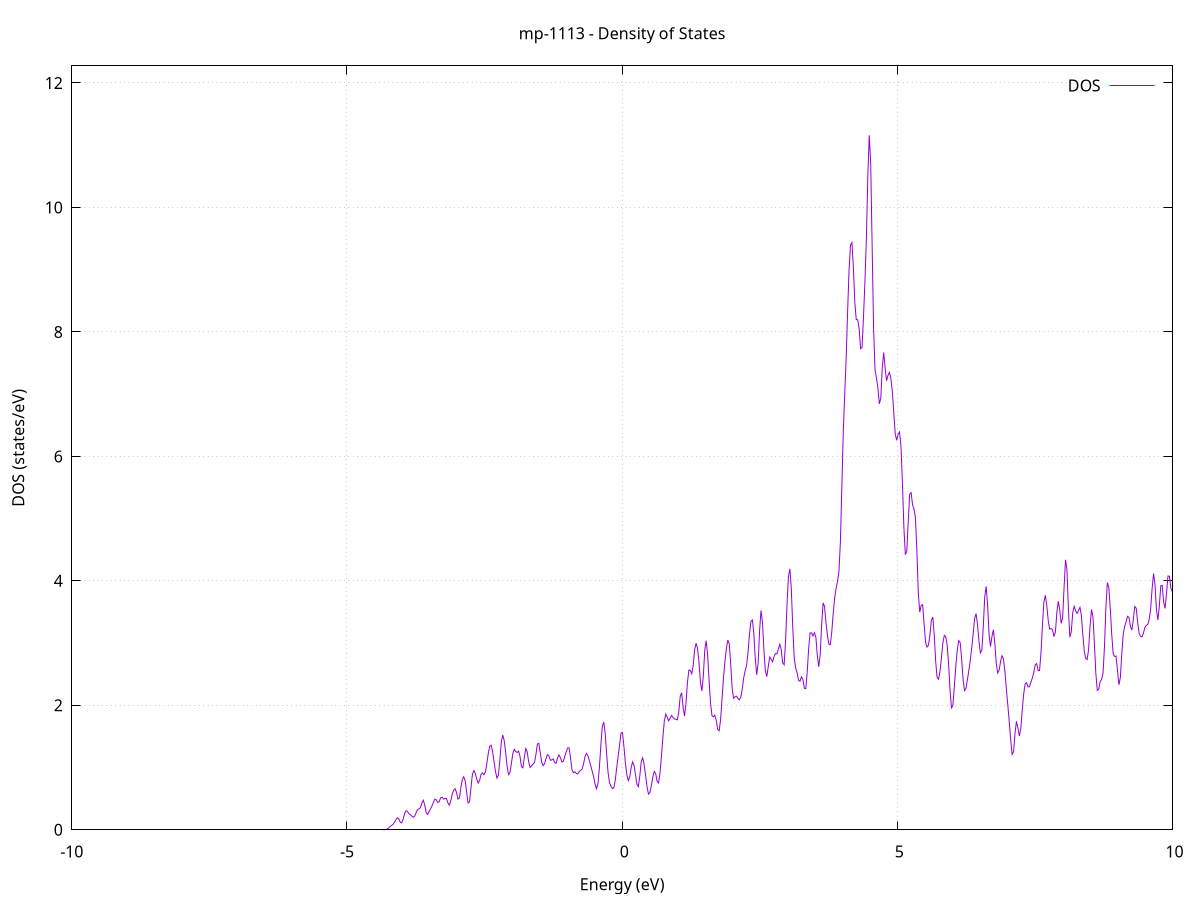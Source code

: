 set title 'mp-1113 - Density of States'
set xlabel 'Energy (eV)'
set ylabel 'DOS (states/eV)'
set grid
set xrange [-10:10]
set yrange [0:12.275]
set xzeroaxis lt -1
set terminal png size 800,600
set output 'mp-1113_dos_gnuplot.png'
plot '-' using 1:2 with lines title 'DOS'
-33.399300 0.000000
-33.373000 0.000000
-33.346800 0.000000
-33.320600 0.000000
-33.294400 0.000000
-33.268200 0.000000
-33.241900 0.000000
-33.215700 0.000000
-33.189500 0.000000
-33.163300 0.000000
-33.137000 0.000000
-33.110800 0.000000
-33.084600 0.000000
-33.058400 0.000000
-33.032200 0.000000
-33.005900 0.000000
-32.979700 0.000000
-32.953500 0.000000
-32.927300 0.000000
-32.901100 0.000000
-32.874800 0.000000
-32.848600 0.000000
-32.822400 0.000000
-32.796200 0.000000
-32.770000 0.000000
-32.743700 0.000000
-32.717500 0.000000
-32.691300 0.000000
-32.665100 0.000000
-32.638800 0.000000
-32.612600 0.000000
-32.586400 0.000000
-32.560200 0.000000
-32.534000 0.000000
-32.507700 0.000000
-32.481500 0.000000
-32.455300 0.000000
-32.429100 0.000000
-32.402900 0.000000
-32.376600 0.000000
-32.350400 0.000000
-32.324200 0.000000
-32.298000 0.000000
-32.271800 0.000000
-32.245500 0.000000
-32.219300 0.000000
-32.193100 0.000000
-32.166900 0.000000
-32.140600 0.000000
-32.114400 0.000000
-32.088200 0.000000
-32.062000 0.000000
-32.035800 0.000000
-32.009500 0.000000
-31.983300 0.000000
-31.957100 0.000000
-31.930900 0.000000
-31.904700 0.000000
-31.878400 0.000000
-31.852200 0.000000
-31.826000 0.000000
-31.799800 0.000000
-31.773600 0.000000
-31.747300 0.000000
-31.721100 0.000000
-31.694900 0.000000
-31.668700 0.000000
-31.642400 0.000000
-31.616200 0.000000
-31.590000 0.000000
-31.563800 0.000000
-31.537600 0.000000
-31.511300 0.000000
-31.485100 0.000000
-31.458900 0.000000
-31.432700 0.000000
-31.406500 0.000000
-31.380200 0.000000
-31.354000 0.000000
-31.327800 0.000000
-31.301600 0.000000
-31.275400 0.000000
-31.249100 0.000000
-31.222900 0.000000
-31.196700 0.000000
-31.170500 0.000000
-31.144200 0.000000
-31.118000 0.000600
-31.091800 0.006200
-31.065600 0.040000
-31.039400 0.170800
-31.013100 0.513500
-30.986900 1.217500
-30.960700 2.577800
-30.934500 5.053200
-30.908300 8.769700
-30.882000 13.181100
-30.855800 17.505000
-30.829600 21.021300
-30.803400 23.408800
-30.777200 25.259100
-30.750900 26.777900
-30.724700 26.588000
-30.698500 23.951700
-30.672300 20.569100
-30.646000 18.684600
-30.619800 18.881700
-30.593600 20.187100
-30.567400 21.562900
-30.541200 22.678900
-30.514900 23.463600
-30.488700 23.920300
-30.462500 24.186700
-30.436300 24.159400
-30.410100 23.836100
-30.383800 23.826400
-30.357600 24.513500
-30.331400 25.370400
-30.305200 25.852600
-30.279000 26.062800
-30.252700 25.552000
-30.226500 23.233700
-30.200300 19.483600
-30.174100 16.436100
-30.147800 15.724900
-30.121600 16.866800
-30.095400 18.102800
-30.069200 18.123100
-30.043000 16.566000
-30.016700 13.916000
-29.990500 12.199900
-29.964300 14.748700
-29.938100 23.196000
-29.911900 33.471100
-29.885600 36.385900
-29.859400 27.573600
-29.833200 14.045800
-29.807000 4.702800
-29.780800 1.016300
-29.754500 0.139400
-29.728300 0.011900
-29.702100 0.000600
-29.675900 0.000000
-29.649600 0.000000
-29.623400 0.000000
-29.597200 0.000000
-29.571000 0.000000
-29.544800 0.000000
-29.518500 0.000000
-29.492300 0.000000
-29.466100 0.000000
-29.439900 0.000000
-29.413700 0.000000
-29.387400 0.000000
-29.361200 0.000000
-29.335000 0.000000
-29.308800 0.000000
-29.282600 0.000000
-29.256300 0.000000
-29.230100 0.000000
-29.203900 0.000000
-29.177700 0.000000
-29.151400 0.000000
-29.125200 0.000000
-29.099000 0.000000
-29.072800 0.000000
-29.046600 0.000000
-29.020300 0.000000
-28.994100 0.000000
-28.967900 0.000000
-28.941700 0.000000
-28.915500 0.000000
-28.889200 0.000000
-28.863000 0.000000
-28.836800 0.000000
-28.810600 0.000000
-28.784400 0.000000
-28.758100 0.000000
-28.731900 0.000000
-28.705700 0.000000
-28.679500 0.000000
-28.653200 0.000000
-28.627000 0.000000
-28.600800 0.000000
-28.574600 0.000000
-28.548400 0.000000
-28.522100 0.000000
-28.495900 0.000000
-28.469700 0.000000
-28.443500 0.000000
-28.417300 0.000000
-28.391000 0.000000
-28.364800 0.000000
-28.338600 0.000000
-28.312400 0.000000
-28.286200 0.000000
-28.259900 0.000000
-28.233700 0.000000
-28.207500 0.000000
-28.181300 0.000000
-28.155000 0.000000
-28.128800 0.000000
-28.102600 0.000000
-28.076400 0.000000
-28.050200 0.000000
-28.023900 0.000000
-27.997700 0.000000
-27.971500 0.000000
-27.945300 0.000000
-27.919100 0.000000
-27.892800 0.000000
-27.866600 0.000000
-27.840400 0.000000
-27.814200 0.000000
-27.788000 0.000000
-27.761700 0.000000
-27.735500 0.000000
-27.709300 0.000000
-27.683100 0.000000
-27.656800 0.000000
-27.630600 0.000000
-27.604400 0.000000
-27.578200 0.000000
-27.552000 0.000000
-27.525700 0.000000
-27.499500 0.000000
-27.473300 0.000000
-27.447100 0.000000
-27.420900 0.000000
-27.394600 0.000000
-27.368400 0.000000
-27.342200 0.000000
-27.316000 0.000000
-27.289800 0.000000
-27.263500 0.000000
-27.237300 0.000000
-27.211100 0.000000
-27.184900 0.000000
-27.158600 0.000000
-27.132400 0.000000
-27.106200 0.000000
-27.080000 0.000000
-27.053800 0.000000
-27.027500 0.000000
-27.001300 0.000000
-26.975100 0.000000
-26.948900 0.000000
-26.922700 0.000000
-26.896400 0.000000
-26.870200 0.000000
-26.844000 0.000000
-26.817800 0.000000
-26.791600 0.000000
-26.765300 0.000000
-26.739100 0.000000
-26.712900 0.000000
-26.686700 0.000000
-26.660400 0.000000
-26.634200 0.000000
-26.608000 0.000000
-26.581800 0.000000
-26.555600 0.000000
-26.529300 0.000000
-26.503100 0.000000
-26.476900 0.000000
-26.450700 0.000000
-26.424500 0.000000
-26.398200 0.000000
-26.372000 0.000000
-26.345800 0.000000
-26.319600 0.000000
-26.293400 0.000000
-26.267100 0.000000
-26.240900 0.000000
-26.214700 0.000000
-26.188500 0.000000
-26.162200 0.000000
-26.136000 0.000000
-26.109800 0.000000
-26.083600 0.000000
-26.057400 0.000000
-26.031100 0.000000
-26.004900 0.000000
-25.978700 0.000000
-25.952500 0.000000
-25.926300 0.000000
-25.900000 0.000000
-25.873800 0.000000
-25.847600 0.000000
-25.821400 0.000000
-25.795200 0.000000
-25.768900 0.000000
-25.742700 0.000000
-25.716500 0.000000
-25.690300 0.000000
-25.664100 0.000000
-25.637800 0.000000
-25.611600 0.000000
-25.585400 0.000000
-25.559200 0.000000
-25.532900 0.000000
-25.506700 0.000000
-25.480500 0.000000
-25.454300 0.000000
-25.428100 0.000000
-25.401800 0.000000
-25.375600 0.000000
-25.349400 0.000000
-25.323200 0.000000
-25.297000 0.000000
-25.270700 0.000000
-25.244500 0.000000
-25.218300 0.000000
-25.192100 0.000000
-25.165900 0.000000
-25.139600 0.000000
-25.113400 0.000000
-25.087200 0.000000
-25.061000 0.000000
-25.034700 0.000000
-25.008500 0.000000
-24.982300 0.000000
-24.956100 0.000000
-24.929900 0.000000
-24.903600 0.000000
-24.877400 0.000000
-24.851200 0.000000
-24.825000 0.000000
-24.798800 0.000000
-24.772500 0.000000
-24.746300 0.000000
-24.720100 0.000000
-24.693900 0.000000
-24.667700 0.000000
-24.641400 0.000000
-24.615200 0.000000
-24.589000 0.000000
-24.562800 0.000000
-24.536500 0.000000
-24.510300 0.000000
-24.484100 0.000000
-24.457900 0.000000
-24.431700 0.000000
-24.405400 0.000000
-24.379200 0.000000
-24.353000 0.000000
-24.326800 0.000000
-24.300600 0.000000
-24.274300 0.000000
-24.248100 0.000000
-24.221900 0.000000
-24.195700 0.000000
-24.169500 0.000000
-24.143200 0.000000
-24.117000 0.000000
-24.090800 0.000000
-24.064600 0.000000
-24.038300 0.000000
-24.012100 0.000000
-23.985900 0.000000
-23.959700 0.000000
-23.933500 0.000000
-23.907200 0.000000
-23.881000 0.000000
-23.854800 0.000000
-23.828600 0.000000
-23.802400 0.000000
-23.776100 0.000000
-23.749900 0.000000
-23.723700 0.000000
-23.697500 0.000000
-23.671300 0.000000
-23.645000 0.000000
-23.618800 0.000000
-23.592600 0.000000
-23.566400 0.000000
-23.540100 0.000000
-23.513900 0.000000
-23.487700 0.000000
-23.461500 0.000000
-23.435300 0.000000
-23.409000 0.000000
-23.382800 0.000000
-23.356600 0.000000
-23.330400 0.000000
-23.304200 0.000000
-23.277900 0.000000
-23.251700 0.000000
-23.225500 0.000000
-23.199300 0.000000
-23.173100 0.000000
-23.146800 0.000000
-23.120600 0.000000
-23.094400 0.000000
-23.068200 0.000000
-23.041900 0.000000
-23.015700 0.000000
-22.989500 0.000000
-22.963300 0.000000
-22.937100 0.000000
-22.910800 0.000000
-22.884600 0.000000
-22.858400 0.000000
-22.832200 0.000000
-22.806000 0.000000
-22.779700 0.000000
-22.753500 0.000000
-22.727300 0.000000
-22.701100 0.000000
-22.674900 0.000000
-22.648600 0.000000
-22.622400 0.000000
-22.596200 0.000000
-22.570000 0.000000
-22.543700 0.000000
-22.517500 0.000000
-22.491300 0.000000
-22.465100 0.000000
-22.438900 0.000000
-22.412600 0.000000
-22.386400 0.000000
-22.360200 0.000000
-22.334000 0.000000
-22.307800 0.000000
-22.281500 0.000000
-22.255300 0.000000
-22.229100 0.000000
-22.202900 0.000000
-22.176700 0.000000
-22.150400 0.000000
-22.124200 0.000000
-22.098000 0.000000
-22.071800 0.000000
-22.045500 0.000000
-22.019300 0.000000
-21.993100 0.000000
-21.966900 0.000000
-21.940700 0.000000
-21.914400 0.000000
-21.888200 0.000000
-21.862000 0.000000
-21.835800 0.000000
-21.809600 0.000000
-21.783300 0.000000
-21.757100 0.000000
-21.730900 0.000000
-21.704700 0.000000
-21.678500 0.000000
-21.652200 0.000000
-21.626000 0.000000
-21.599800 0.000000
-21.573600 0.000000
-21.547300 0.000000
-21.521100 0.000000
-21.494900 0.000000
-21.468700 0.000000
-21.442500 0.000000
-21.416200 0.000000
-21.390000 0.000000
-21.363800 0.000000
-21.337600 0.000000
-21.311400 0.000000
-21.285100 0.000000
-21.258900 0.000000
-21.232700 0.000000
-21.206500 0.000000
-21.180300 0.000000
-21.154000 0.000000
-21.127800 0.000000
-21.101600 0.000000
-21.075400 0.000000
-21.049100 0.000000
-21.022900 0.000000
-20.996700 0.000000
-20.970500 0.000000
-20.944300 0.000000
-20.918000 0.000000
-20.891800 0.000000
-20.865600 0.000000
-20.839400 0.000000
-20.813200 0.000000
-20.786900 0.000000
-20.760700 0.000000
-20.734500 0.000000
-20.708300 0.000000
-20.682100 0.000000
-20.655800 0.000000
-20.629600 0.000000
-20.603400 0.000000
-20.577200 0.000000
-20.550900 0.000000
-20.524700 0.000000
-20.498500 0.000000
-20.472300 0.000000
-20.446100 0.000000
-20.419800 0.000000
-20.393600 0.000000
-20.367400 0.000000
-20.341200 0.000000
-20.315000 0.000000
-20.288700 0.000000
-20.262500 0.000000
-20.236300 0.000000
-20.210100 0.000000
-20.183900 0.000000
-20.157600 0.000000
-20.131400 0.000000
-20.105200 0.000000
-20.079000 0.000000
-20.052700 0.000000
-20.026500 0.000000
-20.000300 0.000000
-19.974100 0.000000
-19.947900 0.000000
-19.921600 0.000000
-19.895400 0.000000
-19.869200 0.000000
-19.843000 0.000000
-19.816800 0.000000
-19.790500 0.000000
-19.764300 0.000000
-19.738100 0.000000
-19.711900 0.000000
-19.685700 0.000000
-19.659400 0.000000
-19.633200 0.000000
-19.607000 0.000000
-19.580800 0.000000
-19.554500 0.000000
-19.528300 0.000000
-19.502100 0.000000
-19.475900 0.000000
-19.449700 0.000000
-19.423400 0.000000
-19.397200 0.000000
-19.371000 0.000000
-19.344800 0.000000
-19.318600 0.000000
-19.292300 0.000000
-19.266100 0.000000
-19.239900 0.000000
-19.213700 0.000000
-19.187500 0.000000
-19.161200 0.000000
-19.135000 0.000000
-19.108800 0.000000
-19.082600 0.000000
-19.056300 0.000000
-19.030100 0.000000
-19.003900 0.000000
-18.977700 0.000000
-18.951500 0.000000
-18.925200 0.000000
-18.899000 0.000000
-18.872800 0.000000
-18.846600 0.000000
-18.820400 0.000000
-18.794100 0.000000
-18.767900 0.000000
-18.741700 0.000000
-18.715500 0.000000
-18.689300 0.000000
-18.663000 0.000000
-18.636800 0.000000
-18.610600 0.000000
-18.584400 0.000000
-18.558100 0.000000
-18.531900 0.000000
-18.505700 0.000000
-18.479500 0.000000
-18.453300 0.000000
-18.427000 0.000000
-18.400800 0.000000
-18.374600 0.000000
-18.348400 0.000000
-18.322200 0.000000
-18.295900 0.000000
-18.269700 0.000000
-18.243500 0.000000
-18.217300 0.000000
-18.191100 0.000000
-18.164800 0.000000
-18.138600 0.000000
-18.112400 0.000000
-18.086200 0.000000
-18.059900 0.000000
-18.033700 0.000000
-18.007500 0.000000
-17.981300 0.000000
-17.955100 0.000000
-17.928800 0.000000
-17.902600 0.000000
-17.876400 0.000000
-17.850200 0.000000
-17.824000 0.000000
-17.797700 0.000000
-17.771500 0.000000
-17.745300 0.000000
-17.719100 0.000000
-17.692900 0.000000
-17.666600 0.000000
-17.640400 0.000000
-17.614200 0.000000
-17.588000 0.000000
-17.561700 0.000000
-17.535500 0.000000
-17.509300 0.000000
-17.483100 0.000000
-17.456900 0.000000
-17.430600 0.000000
-17.404400 0.000000
-17.378200 0.000000
-17.352000 0.000000
-17.325800 0.000000
-17.299500 0.000000
-17.273300 0.000000
-17.247100 0.000000
-17.220900 0.000000
-17.194700 0.000000
-17.168400 0.000000
-17.142200 0.000000
-17.116000 0.000000
-17.089800 0.000000
-17.063500 0.000000
-17.037300 0.000000
-17.011100 0.000000
-16.984900 0.000000
-16.958700 0.000000
-16.932400 0.000000
-16.906200 0.000000
-16.880000 0.000000
-16.853800 0.000000
-16.827600 0.000000
-16.801300 0.000000
-16.775100 0.000000
-16.748900 0.000000
-16.722700 0.000000
-16.696500 0.000000
-16.670200 0.000000
-16.644000 0.000000
-16.617800 0.000000
-16.591600 0.000000
-16.565300 0.000000
-16.539100 0.000000
-16.512900 0.000000
-16.486700 0.000000
-16.460500 0.000000
-16.434200 0.000000
-16.408000 0.000000
-16.381800 0.000000
-16.355600 0.000000
-16.329400 0.000000
-16.303100 0.000000
-16.276900 0.000000
-16.250700 0.000000
-16.224500 0.000000
-16.198300 0.000000
-16.172000 0.000000
-16.145800 0.000000
-16.119600 0.000000
-16.093400 0.000000
-16.067100 0.000000
-16.040900 0.000000
-16.014700 0.000000
-15.988500 0.000000
-15.962300 0.000000
-15.936000 0.000000
-15.909800 0.000000
-15.883600 0.000000
-15.857400 0.000000
-15.831200 0.000000
-15.804900 0.000000
-15.778700 0.000000
-15.752500 0.000000
-15.726300 0.000000
-15.700100 0.000000
-15.673800 0.000000
-15.647600 0.000000
-15.621400 0.000000
-15.595200 0.000000
-15.568900 0.000000
-15.542700 0.000000
-15.516500 0.000000
-15.490300 0.000000
-15.464100 0.000000
-15.437800 0.000000
-15.411600 0.000000
-15.385400 0.000000
-15.359200 0.000000
-15.333000 0.000000
-15.306700 0.000000
-15.280500 0.000000
-15.254300 0.000000
-15.228100 0.000000
-15.201900 0.000000
-15.175600 0.000000
-15.149400 0.000000
-15.123200 0.000000
-15.097000 0.000000
-15.070700 0.000000
-15.044500 0.000000
-15.018300 0.000000
-14.992100 0.000000
-14.965900 0.000000
-14.939600 0.000000
-14.913400 0.000000
-14.887200 0.000000
-14.861000 0.000000
-14.834800 0.000000
-14.808500 0.000000
-14.782300 0.000000
-14.756100 0.000000
-14.729900 0.000000
-14.703700 0.000000
-14.677400 0.000000
-14.651200 0.000000
-14.625000 0.000000
-14.598800 0.000000
-14.572500 0.000000
-14.546300 0.000000
-14.520100 0.000000
-14.493900 0.000000
-14.467700 0.000000
-14.441400 0.000000
-14.415200 0.000000
-14.389000 0.000000
-14.362800 0.000000
-14.336600 0.000000
-14.310300 0.000000
-14.284100 0.000000
-14.257900 0.000000
-14.231700 0.000000
-14.205500 0.000000
-14.179200 0.000000
-14.153000 0.000000
-14.126800 0.000000
-14.100600 0.000000
-14.074400 0.000000
-14.048100 0.000000
-14.021900 0.000000
-13.995700 0.000000
-13.969500 0.000000
-13.943200 0.000000
-13.917000 0.000000
-13.890800 0.000000
-13.864600 0.000000
-13.838400 0.000000
-13.812100 0.000000
-13.785900 0.000000
-13.759700 0.000000
-13.733500 0.000000
-13.707300 0.000000
-13.681000 0.000000
-13.654800 0.000000
-13.628600 0.000000
-13.602400 0.000000
-13.576200 0.000000
-13.549900 0.000000
-13.523700 0.000000
-13.497500 0.000000
-13.471300 0.000000
-13.445000 0.000000
-13.418800 0.000000
-13.392600 0.000000
-13.366400 0.000000
-13.340200 0.000000
-13.313900 0.000000
-13.287700 0.000000
-13.261500 0.000000
-13.235300 0.000000
-13.209100 0.000000
-13.182800 0.000000
-13.156600 0.000000
-13.130400 0.000000
-13.104200 0.000000
-13.078000 0.000000
-13.051700 0.000000
-13.025500 0.000000
-12.999300 0.000000
-12.973100 0.000000
-12.946800 0.000000
-12.920600 0.000000
-12.894400 0.000000
-12.868200 0.000000
-12.842000 0.000000
-12.815700 0.000000
-12.789500 0.000000
-12.763300 0.000000
-12.737100 0.000000
-12.710900 0.000000
-12.684600 0.000000
-12.658400 0.000000
-12.632200 0.000000
-12.606000 0.000000
-12.579800 0.000000
-12.553500 0.000000
-12.527300 0.000000
-12.501100 0.000000
-12.474900 0.000000
-12.448600 0.000000
-12.422400 0.000000
-12.396200 0.000000
-12.370000 0.000000
-12.343800 0.000000
-12.317500 0.000000
-12.291300 0.000000
-12.265100 0.000000
-12.238900 0.000000
-12.212700 0.000000
-12.186400 0.000000
-12.160200 0.000000
-12.134000 0.000000
-12.107800 0.000000
-12.081600 0.000000
-12.055300 0.000000
-12.029100 0.000000
-12.002900 0.000000
-11.976700 0.000000
-11.950400 0.000000
-11.924200 0.000000
-11.898000 0.000000
-11.871800 0.000000
-11.845600 0.000000
-11.819300 0.000000
-11.793100 0.000000
-11.766900 0.000000
-11.740700 0.000000
-11.714500 0.000000
-11.688200 0.000000
-11.662000 0.000000
-11.635800 0.000000
-11.609600 0.000000
-11.583400 0.000000
-11.557100 0.000000
-11.530900 0.000000
-11.504700 0.000000
-11.478500 0.000000
-11.452200 0.000000
-11.426000 0.000000
-11.399800 0.000000
-11.373600 0.000000
-11.347400 0.000000
-11.321100 0.000000
-11.294900 0.000000
-11.268700 0.000000
-11.242500 0.000000
-11.216300 0.000000
-11.190000 0.000000
-11.163800 0.000000
-11.137600 0.000000
-11.111400 0.000000
-11.085200 0.000000
-11.058900 0.000000
-11.032700 0.000000
-11.006500 0.000000
-10.980300 0.000000
-10.954000 0.000000
-10.927800 0.000000
-10.901600 0.000000
-10.875400 0.000000
-10.849200 0.000000
-10.822900 0.000000
-10.796700 0.000000
-10.770500 0.000000
-10.744300 0.000000
-10.718100 0.000000
-10.691800 0.000000
-10.665600 0.000000
-10.639400 0.000000
-10.613200 0.000000
-10.587000 0.000000
-10.560700 0.000000
-10.534500 0.000000
-10.508300 0.000000
-10.482100 0.000000
-10.455800 0.000000
-10.429600 0.000000
-10.403400 0.000000
-10.377200 0.000000
-10.351000 0.000000
-10.324700 0.000000
-10.298500 0.000000
-10.272300 0.000000
-10.246100 0.000000
-10.219900 0.000000
-10.193600 0.000000
-10.167400 0.000000
-10.141200 0.000000
-10.115000 0.000000
-10.088800 0.000000
-10.062500 0.000000
-10.036300 0.000000
-10.010100 0.000000
-9.983900 0.000000
-9.957600 0.000000
-9.931400 0.000000
-9.905200 0.000000
-9.879000 0.000000
-9.852800 0.000000
-9.826500 0.000000
-9.800300 0.000000
-9.774100 0.000000
-9.747900 0.000000
-9.721700 0.000000
-9.695400 0.000000
-9.669200 0.000000
-9.643000 0.000000
-9.616800 0.000000
-9.590600 0.000000
-9.564300 0.000000
-9.538100 0.000000
-9.511900 0.000000
-9.485700 0.000000
-9.459400 0.000000
-9.433200 0.000000
-9.407000 0.000000
-9.380800 0.000000
-9.354600 0.000000
-9.328300 0.000000
-9.302100 0.000000
-9.275900 0.000000
-9.249700 0.000000
-9.223500 0.000000
-9.197200 0.000000
-9.171000 0.000000
-9.144800 0.000000
-9.118600 0.000000
-9.092400 0.000000
-9.066100 0.000000
-9.039900 0.000000
-9.013700 0.000000
-8.987500 0.000000
-8.961200 0.000000
-8.935000 0.000000
-8.908800 0.000000
-8.882600 0.000000
-8.856400 0.000000
-8.830100 0.000000
-8.803900 0.000000
-8.777700 0.000000
-8.751500 0.000000
-8.725300 0.000000
-8.699000 0.000000
-8.672800 0.000000
-8.646600 0.000000
-8.620400 0.000000
-8.594200 0.000000
-8.567900 0.000000
-8.541700 0.000000
-8.515500 0.000000
-8.489300 0.000000
-8.463000 0.000000
-8.436800 0.000000
-8.410600 0.000000
-8.384400 0.000000
-8.358200 0.000000
-8.331900 0.000000
-8.305700 0.000000
-8.279500 0.000000
-8.253300 0.000000
-8.227100 0.000000
-8.200800 0.000000
-8.174600 0.000000
-8.148400 0.000000
-8.122200 0.000000
-8.096000 0.000000
-8.069700 0.000000
-8.043500 0.000000
-8.017300 0.000000
-7.991100 0.000000
-7.964800 0.000000
-7.938600 0.000000
-7.912400 0.000000
-7.886200 0.000000
-7.860000 0.000000
-7.833700 0.000000
-7.807500 0.000000
-7.781300 0.000000
-7.755100 0.000000
-7.728900 0.000000
-7.702600 0.000000
-7.676400 0.000000
-7.650200 0.000000
-7.624000 0.000000
-7.597800 0.000000
-7.571500 0.000000
-7.545300 0.000000
-7.519100 0.000000
-7.492900 0.000000
-7.466600 0.000000
-7.440400 0.000000
-7.414200 0.000000
-7.388000 0.000000
-7.361800 0.000000
-7.335500 0.000000
-7.309300 0.000000
-7.283100 0.000000
-7.256900 0.000000
-7.230700 0.000000
-7.204400 0.000000
-7.178200 0.000000
-7.152000 0.000000
-7.125800 0.000000
-7.099600 0.000000
-7.073300 0.000000
-7.047100 0.000000
-7.020900 0.000000
-6.994700 0.000000
-6.968400 0.000000
-6.942200 0.000000
-6.916000 0.000000
-6.889800 0.000000
-6.863600 0.000000
-6.837300 0.000000
-6.811100 0.000000
-6.784900 0.000000
-6.758700 0.000000
-6.732500 0.000000
-6.706200 0.000000
-6.680000 0.000000
-6.653800 0.000000
-6.627600 0.000000
-6.601400 0.000000
-6.575100 0.000000
-6.548900 0.000000
-6.522700 0.000000
-6.496500 0.000000
-6.470200 0.000000
-6.444000 0.000000
-6.417800 0.000000
-6.391600 0.000000
-6.365400 0.000000
-6.339100 0.000000
-6.312900 0.000000
-6.286700 0.000000
-6.260500 0.000000
-6.234300 0.000000
-6.208000 0.000000
-6.181800 0.000000
-6.155600 0.000000
-6.129400 0.000000
-6.103200 0.000000
-6.076900 0.000000
-6.050700 0.000000
-6.024500 0.000000
-5.998300 0.000000
-5.972000 0.000000
-5.945800 0.000000
-5.919600 0.000000
-5.893400 0.000000
-5.867200 0.000000
-5.840900 0.000000
-5.814700 0.000000
-5.788500 0.000000
-5.762300 0.000000
-5.736100 0.000000
-5.709800 0.000000
-5.683600 0.000000
-5.657400 0.000000
-5.631200 0.000000
-5.605000 0.000000
-5.578700 0.000000
-5.552500 0.000000
-5.526300 0.000000
-5.500100 0.000000
-5.473800 0.000000
-5.447600 0.000000
-5.421400 0.000000
-5.395200 0.000000
-5.369000 0.000000
-5.342700 0.000000
-5.316500 0.000000
-5.290300 0.000000
-5.264100 0.000000
-5.237900 0.000000
-5.211600 0.000000
-5.185400 0.000000
-5.159200 0.000000
-5.133000 0.000000
-5.106800 0.000000
-5.080500 0.000000
-5.054300 0.000000
-5.028100 0.000000
-5.001900 0.000000
-4.975600 0.000000
-4.949400 0.000000
-4.923200 0.000000
-4.897000 0.000000
-4.870800 0.000000
-4.844500 0.000000
-4.818300 0.000000
-4.792100 0.000000
-4.765900 0.000000
-4.739700 0.000000
-4.713400 0.000000
-4.687200 0.000000
-4.661000 0.000000
-4.634800 0.000000
-4.608600 0.000000
-4.582300 0.000000
-4.556100 0.000000
-4.529900 0.000000
-4.503700 0.000000
-4.477400 0.000000
-4.451200 0.000000
-4.425000 0.000000
-4.398800 0.000000
-4.372600 0.000000
-4.346300 0.000000
-4.320100 0.000300
-4.293900 0.002600
-4.267700 0.011400
-4.241500 0.030900
-4.215200 0.053600
-4.189000 0.069800
-4.162800 0.088000
-4.136600 0.119900
-4.110400 0.163300
-4.084100 0.193200
-4.057900 0.173300
-4.031700 0.122000
-4.005500 0.110700
-3.979200 0.172800
-3.953000 0.261200
-3.926800 0.306700
-3.900600 0.292500
-3.874400 0.258900
-3.848100 0.239800
-3.821900 0.221500
-3.795700 0.201800
-3.769500 0.217300
-3.743300 0.275600
-3.717000 0.326200
-3.690800 0.336400
-3.664600 0.355400
-3.638400 0.429800
-3.612200 0.475100
-3.585900 0.391700
-3.559700 0.270600
-3.533500 0.246100
-3.507300 0.293700
-3.481000 0.339700
-3.454800 0.382800
-3.428600 0.443100
-3.402400 0.493200
-3.376200 0.480300
-3.349900 0.437000
-3.323700 0.452000
-3.297500 0.513100
-3.271300 0.523600
-3.245100 0.492500
-3.218800 0.504800
-3.192600 0.505900
-3.166400 0.432400
-3.140200 0.394700
-3.114000 0.465900
-3.087700 0.569000
-3.061500 0.637400
-3.035300 0.660200
-3.009100 0.598200
-2.982800 0.492900
-2.956600 0.512400
-2.930400 0.673000
-2.904200 0.812700
-2.878000 0.852500
-2.851700 0.783700
-2.825500 0.602500
-2.799300 0.430000
-2.773100 0.451000
-2.746900 0.675000
-2.720600 0.891900
-2.694400 0.951300
-2.668200 0.903800
-2.642000 0.813400
-2.615800 0.749200
-2.589500 0.796200
-2.563300 0.891600
-2.537100 0.912300
-2.510900 0.884300
-2.484700 0.926700
-2.458400 1.065900
-2.432200 1.226500
-2.406000 1.342300
-2.379800 1.359000
-2.353500 1.252300
-2.327300 1.092400
-2.301100 0.937900
-2.274900 0.829500
-2.248700 0.875900
-2.222400 1.114800
-2.196200 1.402300
-2.170000 1.522900
-2.143800 1.437500
-2.117600 1.251500
-2.091300 1.030700
-2.065100 0.887000
-2.038900 0.916300
-2.012700 1.065200
-1.986500 1.224800
-1.960200 1.293700
-1.934000 1.256600
-1.907800 1.242300
-1.881600 1.264500
-1.855300 1.174600
-1.829100 1.012900
-1.802900 0.996000
-1.776700 1.165700
-1.750500 1.306500
-1.724200 1.249600
-1.698000 1.088400
-1.671800 1.001100
-1.645600 1.025800
-1.619400 1.057300
-1.593100 1.079600
-1.566900 1.205800
-1.540700 1.376900
-1.514500 1.390500
-1.488300 1.237800
-1.462000 1.084700
-1.435800 1.029700
-1.409600 1.062000
-1.383400 1.142200
-1.357100 1.208400
-1.330900 1.186200
-1.304700 1.118200
-1.278500 1.122000
-1.252300 1.137700
-1.226000 1.080100
-1.199800 1.068300
-1.173600 1.152500
-1.147400 1.203000
-1.121200 1.157600
-1.094900 1.089000
-1.068700 1.098400
-1.042500 1.180200
-1.016300 1.252800
-0.990100 1.314500
-0.963800 1.315200
-0.937600 1.156700
-0.911400 0.966800
-0.885200 0.918700
-0.858900 0.931500
-0.832700 0.904200
-0.806500 0.896800
-0.780300 0.934400
-0.754100 0.955700
-0.727800 0.976200
-0.701600 1.058300
-0.675400 1.174200
-0.649200 1.228200
-0.623000 1.192500
-0.596700 1.117800
-0.570500 1.028200
-0.544300 0.942400
-0.518100 0.852300
-0.491900 0.730500
-0.465600 0.658300
-0.439400 0.744500
-0.413200 1.000300
-0.387000 1.356700
-0.360700 1.654700
-0.334500 1.729900
-0.308300 1.551800
-0.282100 1.223300
-0.255900 0.919800
-0.229600 0.759200
-0.203400 0.699200
-0.177200 0.662100
-0.151000 0.672000
-0.124800 0.797000
-0.098500 0.999400
-0.072300 1.182100
-0.046100 1.367800
-0.019900 1.555200
0.006300 1.561600
0.032600 1.336500
0.058800 1.074100
0.085000 0.887300
0.111200 0.790200
0.137500 0.842000
0.163700 1.000300
0.189900 1.090600
0.216100 1.034400
0.242300 0.886500
0.268600 0.728200
0.294800 0.692600
0.321000 0.867300
0.347200 1.096300
0.373400 1.156100
0.399700 1.049400
0.425900 0.877200
0.452100 0.688900
0.478300 0.574000
0.504500 0.599000
0.530800 0.708000
0.557000 0.840700
0.583200 0.938500
0.609400 0.905100
0.635700 0.776300
0.661900 0.752200
0.688100 0.915200
0.714300 1.181100
0.740500 1.487200
0.766800 1.752400
0.793000 1.860600
0.819200 1.808000
0.845400 1.750700
0.871600 1.794400
0.897900 1.837400
0.924100 1.805600
0.950300 1.781600
0.976500 1.774900
1.002700 1.766800
1.029000 1.893000
1.055200 2.144600
1.081400 2.201900
1.107600 1.966400
1.133900 1.828300
1.160100 2.034700
1.186300 2.366400
1.212500 2.566000
1.238700 2.562000
1.265000 2.507700
1.291200 2.641400
1.317400 2.891200
1.343600 2.998900
1.369800 2.915500
1.396100 2.690300
1.422300 2.378200
1.448500 2.229000
1.474700 2.465700
1.500900 2.883400
1.527200 3.038300
1.553400 2.806200
1.579600 2.403200
1.605800 2.038100
1.632100 1.832700
1.658300 1.814900
1.684500 1.842200
1.710700 1.752300
1.736900 1.609300
1.763200 1.591000
1.789400 1.776700
1.815600 2.111300
1.841800 2.447700
1.868000 2.708800
1.894300 2.918300
1.920500 3.048200
1.946700 2.985400
1.972900 2.658000
1.999100 2.268800
2.025400 2.112900
2.051600 2.137300
2.077800 2.147000
2.104000 2.111800
2.130300 2.088200
2.156500 2.130800
2.182700 2.265700
2.208900 2.441800
2.235100 2.555300
2.261400 2.644500
2.287600 2.851600
2.313800 3.142600
2.340000 3.349600
2.366200 3.372600
2.392500 3.154200
2.418700 2.753100
2.444900 2.489200
2.471100 2.676300
2.497300 3.198900
2.523600 3.524900
2.549800 3.333400
2.576000 2.892400
2.602200 2.554200
2.628500 2.462900
2.654700 2.619600
2.680900 2.776500
2.707100 2.741000
2.733300 2.701100
2.759600 2.783900
2.785800 2.830800
2.812000 2.827700
2.838200 2.902200
2.864400 2.981600
2.890700 2.893600
2.916900 2.683600
2.943100 2.652400
2.969300 3.027100
2.995500 3.615900
3.021800 4.067300
3.048000 4.193600
3.074200 3.869600
3.100400 3.241700
3.126700 2.757400
3.152900 2.601200
3.179100 2.523700
3.205300 2.399700
3.231500 2.386400
3.257800 2.458300
3.284000 2.418600
3.310200 2.274700
3.336400 2.265700
3.362600 2.527000
3.388900 2.912900
3.415100 3.163900
3.441300 3.164700
3.467500 3.112800
3.493700 3.166100
3.520000 3.093900
3.546200 2.802700
3.572400 2.619200
3.598600 2.812700
3.624900 3.293200
3.651100 3.647100
3.677300 3.587000
3.703500 3.330400
3.729700 3.129100
3.756000 2.982800
3.782200 2.973300
3.808400 3.176500
3.834600 3.470500
3.860800 3.720800
3.887100 3.880900
3.913300 3.990100
3.939500 4.150500
3.965700 4.625000
3.991900 5.514500
4.018200 6.398100
4.044400 7.002200
4.070600 7.580800
4.096800 8.323400
4.123100 9.002700
4.149300 9.396200
4.175500 9.436600
4.201700 9.038600
4.227900 8.469400
4.254200 8.197900
4.280400 8.194800
4.306600 8.051000
4.332800 7.730300
4.359000 7.749500
4.385300 8.238700
4.411500 8.803900
4.437700 9.498500
4.463900 10.500100
4.490100 11.159500
4.516400 10.705700
4.542600 9.374100
4.568800 8.055700
4.595000 7.390900
4.621300 7.255800
4.647500 7.097300
4.673700 6.844300
4.699900 6.936600
4.726100 7.422500
4.752400 7.669200
4.778600 7.415800
4.804800 7.216300
4.831000 7.302500
4.857200 7.350000
4.883500 7.246900
4.909700 7.035300
4.935900 6.694200
4.962100 6.362700
4.988300 6.258700
5.014600 6.355100
5.040800 6.393900
5.067000 6.150700
5.093200 5.563400
5.119500 4.856100
5.145700 4.421700
5.171900 4.478500
5.198100 4.948100
5.224300 5.391900
5.250600 5.416800
5.276800 5.222300
5.303000 5.152800
5.329200 5.017300
5.355400 4.485000
5.381700 3.799100
5.407900 3.495900
5.434100 3.607000
5.460300 3.617200
5.486500 3.309400
5.512800 3.018900
5.539000 2.935400
5.565200 2.964900
5.591400 3.120200
5.617700 3.363600
5.643900 3.418300
5.670100 3.138600
5.696300 2.715800
5.722500 2.447100
5.748800 2.419800
5.775000 2.542800
5.801200 2.760300
5.827400 2.997900
5.853600 3.123600
5.879900 3.103300
5.906100 2.965700
5.932300 2.660000
5.958500 2.232300
5.984700 1.948800
6.011000 2.011900
6.037200 2.315400
6.063400 2.637300
6.089600 2.891100
6.115900 3.040200
6.142100 3.008100
6.168300 2.755200
6.194500 2.418400
6.220700 2.237100
6.247000 2.271000
6.273200 2.409800
6.299400 2.558500
6.325600 2.719700
6.351800 2.920100
6.378100 3.152900
6.404300 3.391300
6.430500 3.474400
6.456700 3.302200
6.482900 3.033800
6.509200 2.842900
6.535400 2.883500
6.561600 3.255700
6.587800 3.737200
6.614100 3.911700
6.640300 3.619100
6.666500 3.146300
6.692700 2.944300
6.718900 3.103600
6.745200 3.212800
6.771400 2.997800
6.797600 2.680900
6.823800 2.518400
6.850000 2.561900
6.876300 2.707800
6.902500 2.796000
6.928700 2.743600
6.954900 2.542400
6.981100 2.266800
7.007400 2.004300
7.033600 1.742200
7.059800 1.444800
7.086000 1.212800
7.112300 1.254200
7.138500 1.549600
7.164700 1.743000
7.190900 1.638000
7.217100 1.505500
7.243400 1.625600
7.269600 1.916500
7.295800 2.181400
7.322000 2.343400
7.348200 2.364600
7.374500 2.297700
7.400700 2.295900
7.426900 2.370700
7.453100 2.437300
7.479300 2.528100
7.505600 2.650800
7.531800 2.670200
7.558000 2.559600
7.584200 2.557900
7.610500 2.841500
7.636700 3.282900
7.662900 3.655900
7.689100 3.768300
7.715300 3.607900
7.741600 3.363800
7.767800 3.225600
7.794000 3.234400
7.820200 3.212600
7.846400 3.104100
7.872700 3.180700
7.898900 3.494200
7.925100 3.672100
7.951300 3.531200
7.977500 3.316600
8.003800 3.405000
8.030000 3.896300
8.056200 4.338200
8.082400 4.179600
8.108700 3.542500
8.134900 3.094100
8.161100 3.184300
8.187300 3.489200
8.213500 3.591900
8.239800 3.520500
8.266000 3.475300
8.292200 3.524100
8.318400 3.574800
8.344600 3.442100
8.370900 3.132200
8.397100 2.868100
8.423300 2.752600
8.449500 2.735800
8.475700 2.899800
8.502000 3.272100
8.528200 3.540000
8.554400 3.426600
8.580600 3.002400
8.606800 2.517300
8.633100 2.240400
8.659300 2.258700
8.685500 2.376500
8.711700 2.419100
8.738000 2.518600
8.764200 2.943100
8.790400 3.585100
8.816600 3.972700
8.842800 3.897600
8.869100 3.559800
8.895300 3.147300
8.921500 2.834500
8.947700 2.785600
8.973900 2.791400
9.000200 2.567600
9.026400 2.328600
9.052600 2.444900
9.078800 2.830100
9.105000 3.142400
9.131300 3.270000
9.157500 3.345000
9.183700 3.430600
9.209900 3.412300
9.236200 3.264600
9.262400 3.208500
9.288600 3.381800
9.314800 3.588100
9.341000 3.560000
9.367300 3.330600
9.393500 3.156600
9.419700 3.106700
9.445900 3.099800
9.472100 3.159200
9.498400 3.253100
9.524600 3.283500
9.550800 3.302200
9.577000 3.380400
9.603200 3.552500
9.629500 3.874200
9.655700 4.117400
9.681900 3.943000
9.708100 3.537700
9.734400 3.369800
9.760600 3.593900
9.786800 3.919600
9.813000 3.928000
9.839200 3.655400
9.865500 3.557500
9.891700 3.804500
9.917900 4.078600
9.944100 4.074500
9.970300 3.882000
9.996600 3.829100
10.022800 3.999800
10.049000 4.233600
10.075200 4.433900
10.101400 4.461100
10.127700 4.355200
10.153900 4.492600
10.180100 4.934200
10.206300 5.306100
10.232600 5.342200
10.258800 5.159900
10.285000 5.158300
10.311200 5.500800
10.337400 5.889900
10.363700 6.006600
10.389900 5.787500
10.416100 5.417700
10.442300 5.092400
10.468500 4.780800
10.494800 4.525900
10.521000 4.476900
10.547200 4.453500
10.573400 4.134500
10.599600 3.565700
10.625900 3.065000
10.652100 2.836500
10.678300 2.827200
10.704500 2.912400
10.730800 3.172100
10.757000 3.729000
10.783200 4.338000
10.809400 4.565400
10.835600 4.284000
10.861900 3.699600
10.888100 3.166400
10.914300 3.049300
10.940500 3.410300
10.966700 3.965400
10.993000 4.526000
11.019200 4.901500
11.045400 4.699000
11.071600 4.062900
11.097800 3.611000
11.124100 3.538800
11.150300 3.714000
11.176500 3.894600
11.202700 3.808000
11.229000 3.583300
11.255200 3.492500
11.281400 3.564700
11.307600 3.837200
11.333800 4.348000
11.360100 4.771200
11.386300 4.678400
11.412500 4.238700
11.438700 4.036600
11.464900 4.331700
11.491200 4.937500
11.517400 5.505500
11.543600 5.738500
11.569800 5.516700
11.596000 4.923900
11.622300 4.155500
11.648500 3.436600
11.674700 2.925300
11.700900 2.728400
11.727200 2.920000
11.753400 3.314500
11.779600 3.589500
11.805800 3.685700
11.832000 3.761500
11.858300 3.819900
11.884500 3.727300
11.910700 3.632300
11.936900 3.780500
11.963100 3.955300
11.989400 3.801900
12.015600 3.507700
12.041800 3.576700
12.068000 4.148200
12.094200 4.854200
12.120500 5.331900
12.146700 5.674500
12.172900 6.013000
12.199100 6.041400
12.225400 5.535100
12.251600 4.813100
12.277800 4.329500
12.304000 4.146800
12.330200 4.007700
12.356500 3.814000
12.382700 3.690600
12.408900 3.656900
12.435100 3.654100
12.461300 3.651400
12.487600 3.688700
12.513800 3.906700
12.540000 4.245700
12.566200 4.414200
12.592400 4.349600
12.618700 4.363300
12.644900 4.620200
12.671100 4.830400
12.697300 4.633600
12.723600 4.081400
12.749800 3.647500
12.776000 3.597000
12.802200 3.667900
12.828400 3.724800
12.854700 3.979600
12.880900 4.377000
12.907100 4.588400
12.933300 4.474800
12.959500 4.150000
12.985800 3.790400
13.012000 3.424700
13.038200 2.942400
13.064400 2.427100
13.090600 2.241700
13.116900 2.529200
13.143100 2.983800
13.169300 3.233600
13.195500 3.203700
13.221800 3.075900
13.248000 2.990100
13.274200 2.884200
13.300400 2.669700
13.326600 2.453100
13.352900 2.403500
13.379100 2.512800
13.405300 2.635100
13.431500 2.661500
13.457700 2.557600
13.484000 2.364800
13.510200 2.220200
13.536400 2.232800
13.562600 2.312100
13.588800 2.256500
13.615100 2.066100
13.641300 1.979700
13.667500 2.095300
13.693700 2.196800
13.720000 2.088600
13.746200 1.815000
13.772400 1.548500
13.798600 1.429800
13.824800 1.420300
13.851100 1.406000
13.877300 1.421500
13.903500 1.537700
13.929700 1.697500
13.955900 1.860900
13.982200 1.994000
14.008400 2.039200
14.034600 2.064500
14.060800 2.111000
14.087000 2.089800
14.113300 1.991200
14.139500 1.964700
14.165700 2.090800
14.191900 2.224500
14.218200 2.182200
14.244400 2.014000
14.270600 1.999600
14.296800 2.219400
14.323000 2.414300
14.349300 2.416200
14.375500 2.281100
14.401700 2.097800
14.427900 1.964200
14.454100 1.923000
14.480400 1.970200
14.506600 2.155700
14.532800 2.378600
14.559000 2.383200
14.585200 2.173000
14.611500 2.013100
14.637700 2.024400
14.663900 2.117400
14.690100 2.200700
14.716400 2.221400
14.742600 2.152700
14.768800 2.098500
14.795000 2.261400
14.821200 2.626000
14.847500 2.893600
14.873700 2.895500
14.899900 2.733400
14.926100 2.555700
14.952300 2.475200
14.978600 2.479700
15.004800 2.442100
15.031000 2.402000
15.057200 2.487000
15.083400 2.551200
15.109700 2.420900
15.135900 2.287700
15.162100 2.306800
15.188300 2.305800
15.214600 2.243100
15.240800 2.331500
15.267000 2.549100
15.293200 2.655200
15.319400 2.628500
15.345700 2.587700
15.371900 2.558000
15.398100 2.536900
15.424300 2.510600
15.450500 2.414700
15.476800 2.190800
15.503000 1.903000
15.529200 1.701200
15.555400 1.579000
15.581600 1.502500
15.607900 1.605300
15.634100 1.826900
15.660300 1.873500
15.686500 1.619800
15.712800 1.172200
15.739000 0.764900
15.765200 0.577300
15.791400 0.557400
15.817600 0.571100
15.843900 0.600200
15.870100 0.620100
15.896300 0.559500
15.922500 0.455800
15.948700 0.392900
15.975000 0.382600
16.001200 0.373700
16.027400 0.322800
16.053600 0.279000
16.079800 0.304100
16.106100 0.335200
16.132300 0.299400
16.158500 0.246600
16.184700 0.240800
16.211000 0.279100
16.237200 0.321900
16.263400 0.315500
16.289600 0.257700
16.315800 0.193700
16.342100 0.143900
16.368300 0.118300
16.394500 0.123600
16.420700 0.145900
16.446900 0.153800
16.473200 0.134700
16.499400 0.127600
16.525600 0.150300
16.551800 0.162800
16.578000 0.140900
16.604300 0.100500
16.630500 0.064600
16.656700 0.045700
16.682900 0.034300
16.709200 0.019500
16.735400 0.007000
16.761600 0.001500
16.787800 0.000200
16.814000 0.000000
16.840300 0.000000
16.866500 0.000000
16.892700 0.000000
16.918900 0.000000
16.945100 0.000000
16.971400 0.000000
16.997600 0.000000
17.023800 0.000000
17.050000 0.000000
17.076200 0.000000
17.102500 0.000000
17.128700 0.000000
17.154900 0.000000
17.181100 0.000000
17.207400 0.000000
17.233600 0.000000
17.259800 0.000000
17.286000 0.000000
17.312200 0.000000
17.338500 0.000000
17.364700 0.000000
17.390900 0.000000
17.417100 0.000000
17.443300 0.000000
17.469600 0.000000
17.495800 0.000000
17.522000 0.000000
17.548200 0.000000
17.574400 0.000000
17.600700 0.000000
17.626900 0.000000
17.653100 0.000000
17.679300 0.000000
17.705600 0.000000
17.731800 0.000000
17.758000 0.000000
17.784200 0.000000
17.810400 0.000000
17.836700 0.000000
17.862900 0.000000
17.889100 0.000000
17.915300 0.000000
17.941500 0.000000
17.967800 0.000000
17.994000 0.000000
18.020200 0.000000
18.046400 0.000000
18.072600 0.000000
18.098900 0.000000
18.125100 0.000000
18.151300 0.000000
18.177500 0.000000
18.203800 0.000000
18.230000 0.000000
18.256200 0.000000
18.282400 0.000000
18.308600 0.000000
18.334900 0.000000
18.361100 0.000000
18.387300 0.000000
18.413500 0.000000
18.439700 0.000000
18.466000 0.000000
18.492200 0.000000
18.518400 0.000000
18.544600 0.000000
18.570800 0.000000
18.597100 0.000000
18.623300 0.000000
18.649500 0.000000
18.675700 0.000000
18.702000 0.000000
18.728200 0.000000
18.754400 0.000000
18.780600 0.000000
18.806800 0.000000
18.833100 0.000000
18.859300 0.000000
18.885500 0.000000
18.911700 0.000000
18.937900 0.000000
18.964200 0.000000
18.990400 0.000000
19.016600 0.000000
19.042800 0.000000
e
